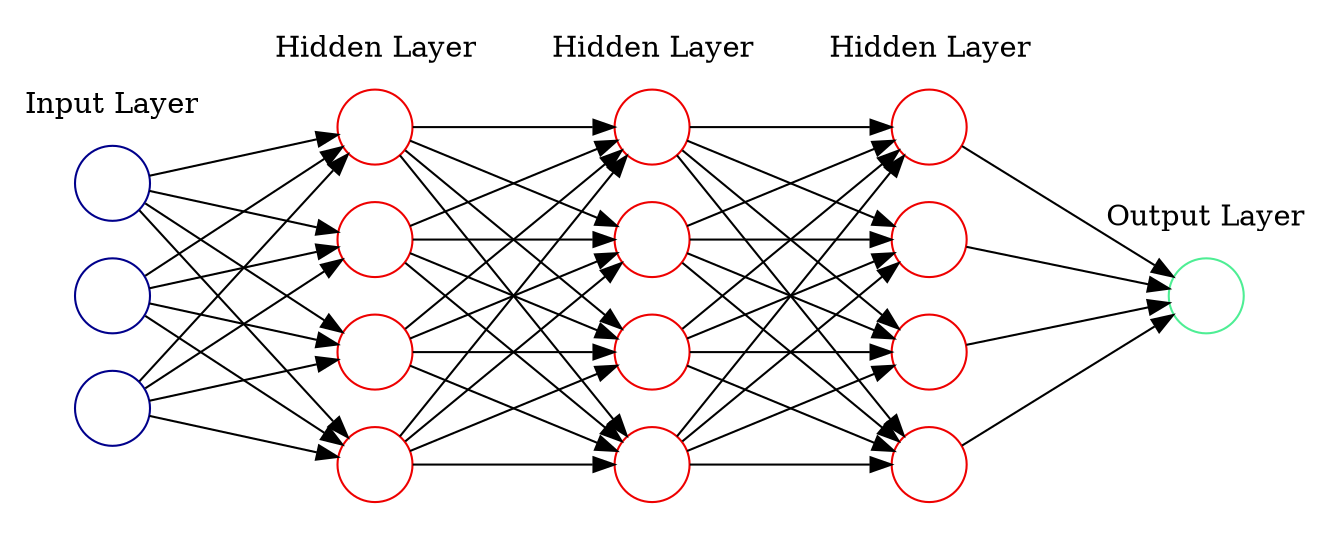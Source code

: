  digraph G {

        rankdir=LR
	splines=line
        
        node [fixedsize=true, label=""];

        subgraph cluster_0 {
		color=white;
		node [style=solid,color=blue4, shape=circle];
		x1 x2 x3;
		label = "Input Layer";
	}

	subgraph cluster_1 {
		color=white;
		node [style=solid,color=red2, shape=circle];
		a11 a12 a13 a14;
		label = "Hidden Layer";
	}
    subgraph cluster_2 {
		color=white;
		node [style=solid,color=red2, shape=circle];
		a21 a22 a23 a24;
		label = "Hidden Layer";
	}
    subgraph cluster_3 {
		color=white;
		node [style=solid,color=red2, shape=circle];
		a31 a32 a33 a34;
		label = "Hidden Layer";
	}
	subgraph cluster_4 {
		color=white;
		node [style=solid,color=seagreen2, shape=circle];
		O;
		label="Output Layer";
	}
        
        x1 -> a11;
        x1 -> a12;
        x1 -> a13;
        x1 -> a14;
        
        x2 -> a11;
        x2 -> a12;
        x2 -> a13;
        x2 -> a14;
        
        x3 -> a11;
        x3 -> a12;
        x3 -> a13;
        x3 -> a14;
        
        

        a11 -> a21
        a11 -> a22
        a11 -> a23
        a11 -> a24
        
        a12 -> a21
        a12 -> a22
        a12 -> a23
        a12 -> a24
        
        a13 -> a21
        a13 -> a22
        a13 -> a23
        a13 -> a24
        
        a14 -> a21
        a14 -> a22
        a14 -> a23
        a14 -> a24
        
        
        
        a21 -> a31
        a21 -> a32
        a21 -> a33
        a21 -> a34
        
        a22 -> a31
        a22 -> a32
        a22 -> a33
        a22 -> a34
        
        a23 -> a31
        a23 -> a32
        a23 -> a33
        a23 -> a34
        
        a24 -> a31
        a24 -> a32
        a24 -> a33
        a24 -> a34
        
        a31 -> O
        a32 -> O
        a33 -> O
        a34 -> O

}
